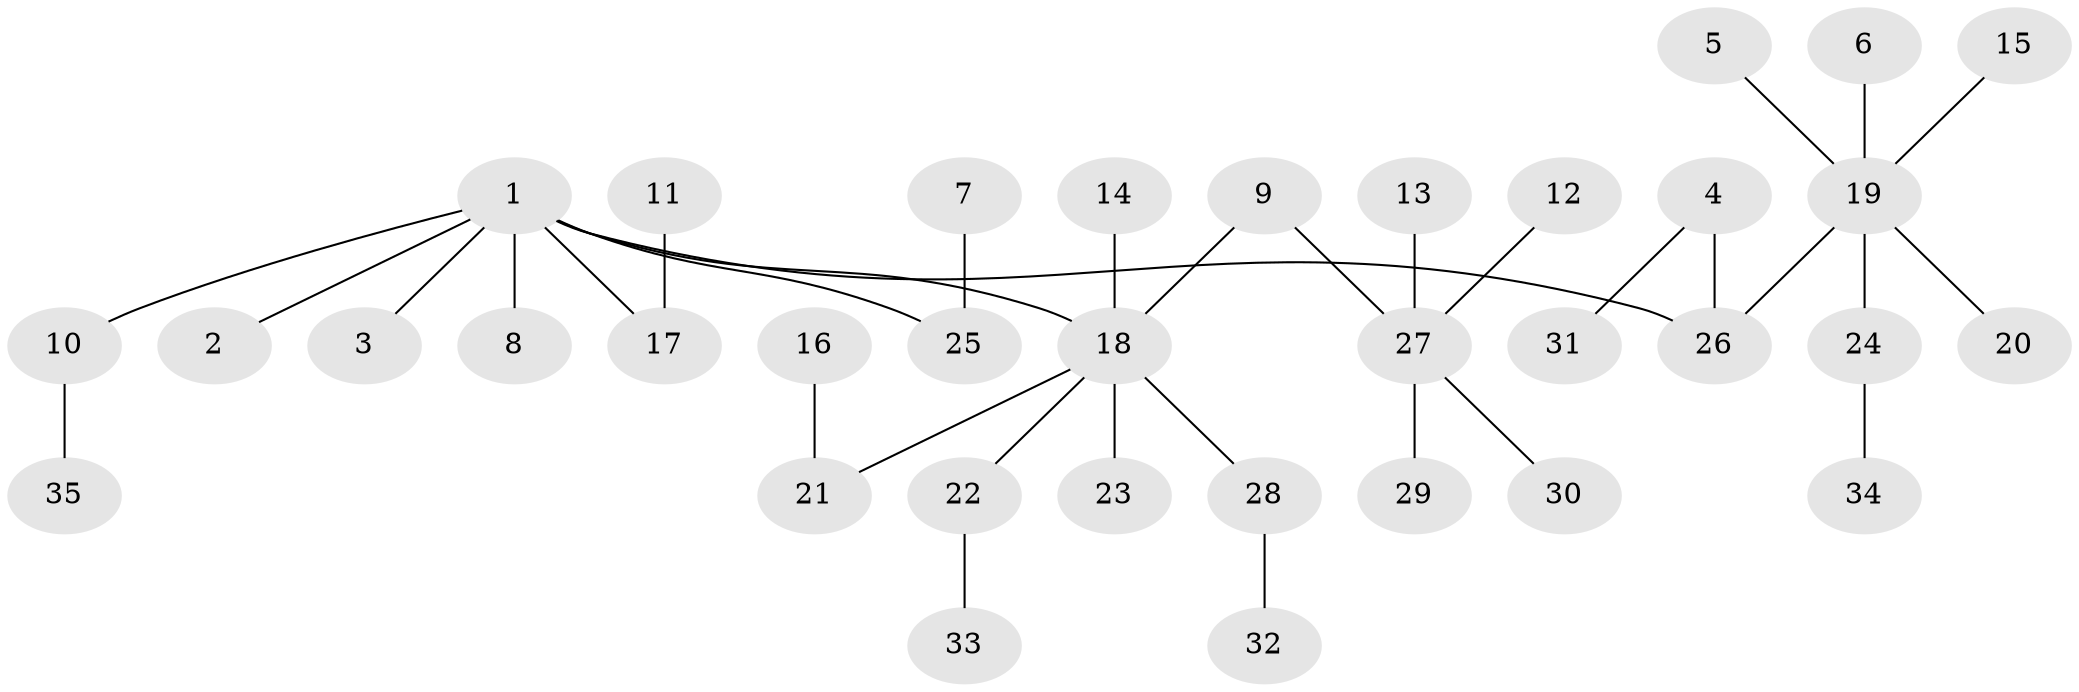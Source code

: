 // original degree distribution, {2: 0.22857142857142856, 4: 0.07142857142857142, 1: 0.5285714285714286, 3: 0.12857142857142856, 8: 0.014285714285714285, 7: 0.02857142857142857}
// Generated by graph-tools (version 1.1) at 2025/26/03/09/25 03:26:33]
// undirected, 35 vertices, 34 edges
graph export_dot {
graph [start="1"]
  node [color=gray90,style=filled];
  1;
  2;
  3;
  4;
  5;
  6;
  7;
  8;
  9;
  10;
  11;
  12;
  13;
  14;
  15;
  16;
  17;
  18;
  19;
  20;
  21;
  22;
  23;
  24;
  25;
  26;
  27;
  28;
  29;
  30;
  31;
  32;
  33;
  34;
  35;
  1 -- 2 [weight=1.0];
  1 -- 3 [weight=1.0];
  1 -- 8 [weight=1.0];
  1 -- 10 [weight=1.0];
  1 -- 17 [weight=1.0];
  1 -- 18 [weight=1.0];
  1 -- 25 [weight=1.0];
  1 -- 26 [weight=1.0];
  4 -- 26 [weight=1.0];
  4 -- 31 [weight=1.0];
  5 -- 19 [weight=1.0];
  6 -- 19 [weight=1.0];
  7 -- 25 [weight=1.0];
  9 -- 18 [weight=1.0];
  9 -- 27 [weight=1.0];
  10 -- 35 [weight=1.0];
  11 -- 17 [weight=1.0];
  12 -- 27 [weight=1.0];
  13 -- 27 [weight=1.0];
  14 -- 18 [weight=1.0];
  15 -- 19 [weight=1.0];
  16 -- 21 [weight=1.0];
  18 -- 21 [weight=1.0];
  18 -- 22 [weight=1.0];
  18 -- 23 [weight=1.0];
  18 -- 28 [weight=1.0];
  19 -- 20 [weight=1.0];
  19 -- 24 [weight=1.0];
  19 -- 26 [weight=1.0];
  22 -- 33 [weight=1.0];
  24 -- 34 [weight=1.0];
  27 -- 29 [weight=1.0];
  27 -- 30 [weight=1.0];
  28 -- 32 [weight=1.0];
}
